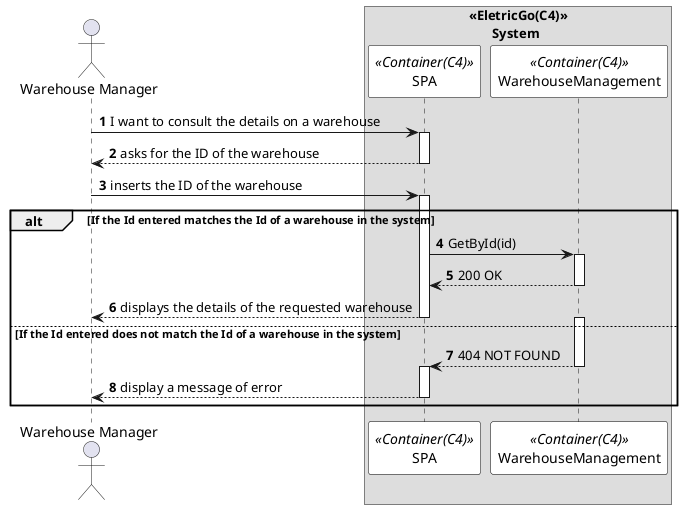 @startuml 
autonumber

skinparam sequence {
ParticipantBorderColor black
ParticipantBackgroundColor white
}

actor "Warehouse Manager" as admin
box "<<EletricGo(C4)>>\n       System"
participant SPA as system <<Container(C4)>>
participant WarehouseManagement as  WM <<Container(C4)>>
end box

admin -> system: I want to consult the details on a warehouse
activate system

system --> admin: asks for the ID of the warehouse
deactivate system

admin -> system: inserts the ID of the warehouse
activate system

alt If the Id entered matches the Id of a warehouse in the system
system -> WM : GetById(id)
activate WM
WM --> system : 200 OK 
deactivate WM 
system --> admin: displays the details of the requested warehouse
deactivate system

else If the Id entered does not match the Id of a warehouse in the system
activate WM
WM --> system : 404 NOT FOUND
deactivate WM 
activate system
system --> admin : display a message of error   
deactivate system
end
deactivate admin

@enduml